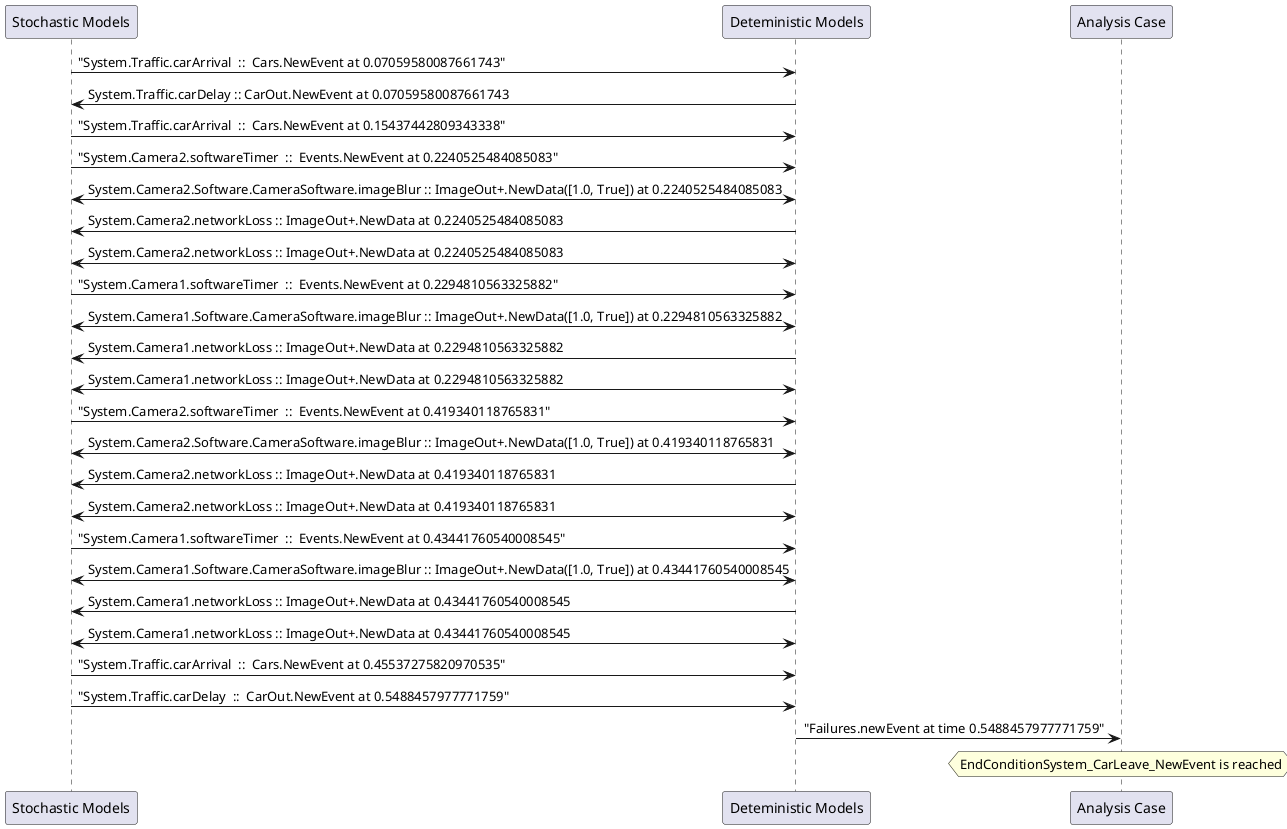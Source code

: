 
	@startuml
	participant "Stochastic Models" as stochmodel
	participant "Deteministic Models" as detmodel
	participant "Analysis Case" as analysis
	{33898_stop} stochmodel -> detmodel : "System.Traffic.carArrival  ::  Cars.NewEvent at 0.07059580087661743"
{33907_start} detmodel -> stochmodel : System.Traffic.carDelay :: CarOut.NewEvent at 0.07059580087661743
{33899_stop} stochmodel -> detmodel : "System.Traffic.carArrival  ::  Cars.NewEvent at 0.15437442809343338"
{33882_stop} stochmodel -> detmodel : "System.Camera2.softwareTimer  ::  Events.NewEvent at 0.2240525484085083"
detmodel <-> stochmodel : System.Camera2.Software.CameraSoftware.imageBlur :: ImageOut+.NewData([1.0, True]) at 0.2240525484085083
detmodel -> stochmodel : System.Camera2.networkLoss :: ImageOut+.NewData at 0.2240525484085083
detmodel <-> stochmodel : System.Camera2.networkLoss :: ImageOut+.NewData at 0.2240525484085083
{33867_stop} stochmodel -> detmodel : "System.Camera1.softwareTimer  ::  Events.NewEvent at 0.2294810563325882"
detmodel <-> stochmodel : System.Camera1.Software.CameraSoftware.imageBlur :: ImageOut+.NewData([1.0, True]) at 0.2294810563325882
detmodel -> stochmodel : System.Camera1.networkLoss :: ImageOut+.NewData at 0.2294810563325882
detmodel <-> stochmodel : System.Camera1.networkLoss :: ImageOut+.NewData at 0.2294810563325882
{33883_stop} stochmodel -> detmodel : "System.Camera2.softwareTimer  ::  Events.NewEvent at 0.419340118765831"
detmodel <-> stochmodel : System.Camera2.Software.CameraSoftware.imageBlur :: ImageOut+.NewData([1.0, True]) at 0.419340118765831
detmodel -> stochmodel : System.Camera2.networkLoss :: ImageOut+.NewData at 0.419340118765831
detmodel <-> stochmodel : System.Camera2.networkLoss :: ImageOut+.NewData at 0.419340118765831
{33868_stop} stochmodel -> detmodel : "System.Camera1.softwareTimer  ::  Events.NewEvent at 0.43441760540008545"
detmodel <-> stochmodel : System.Camera1.Software.CameraSoftware.imageBlur :: ImageOut+.NewData([1.0, True]) at 0.43441760540008545
detmodel -> stochmodel : System.Camera1.networkLoss :: ImageOut+.NewData at 0.43441760540008545
detmodel <-> stochmodel : System.Camera1.networkLoss :: ImageOut+.NewData at 0.43441760540008545
{33900_stop} stochmodel -> detmodel : "System.Traffic.carArrival  ::  Cars.NewEvent at 0.45537275820970535"
{33907_stop} stochmodel -> detmodel : "System.Traffic.carDelay  ::  CarOut.NewEvent at 0.5488457977771759"
{33907_start} <-> {33907_stop} : delay
detmodel -> analysis : "Failures.newEvent at time 0.5488457977771759"
hnote over analysis 
EndConditionSystem_CarLeave_NewEvent is reached
endnote
@enduml